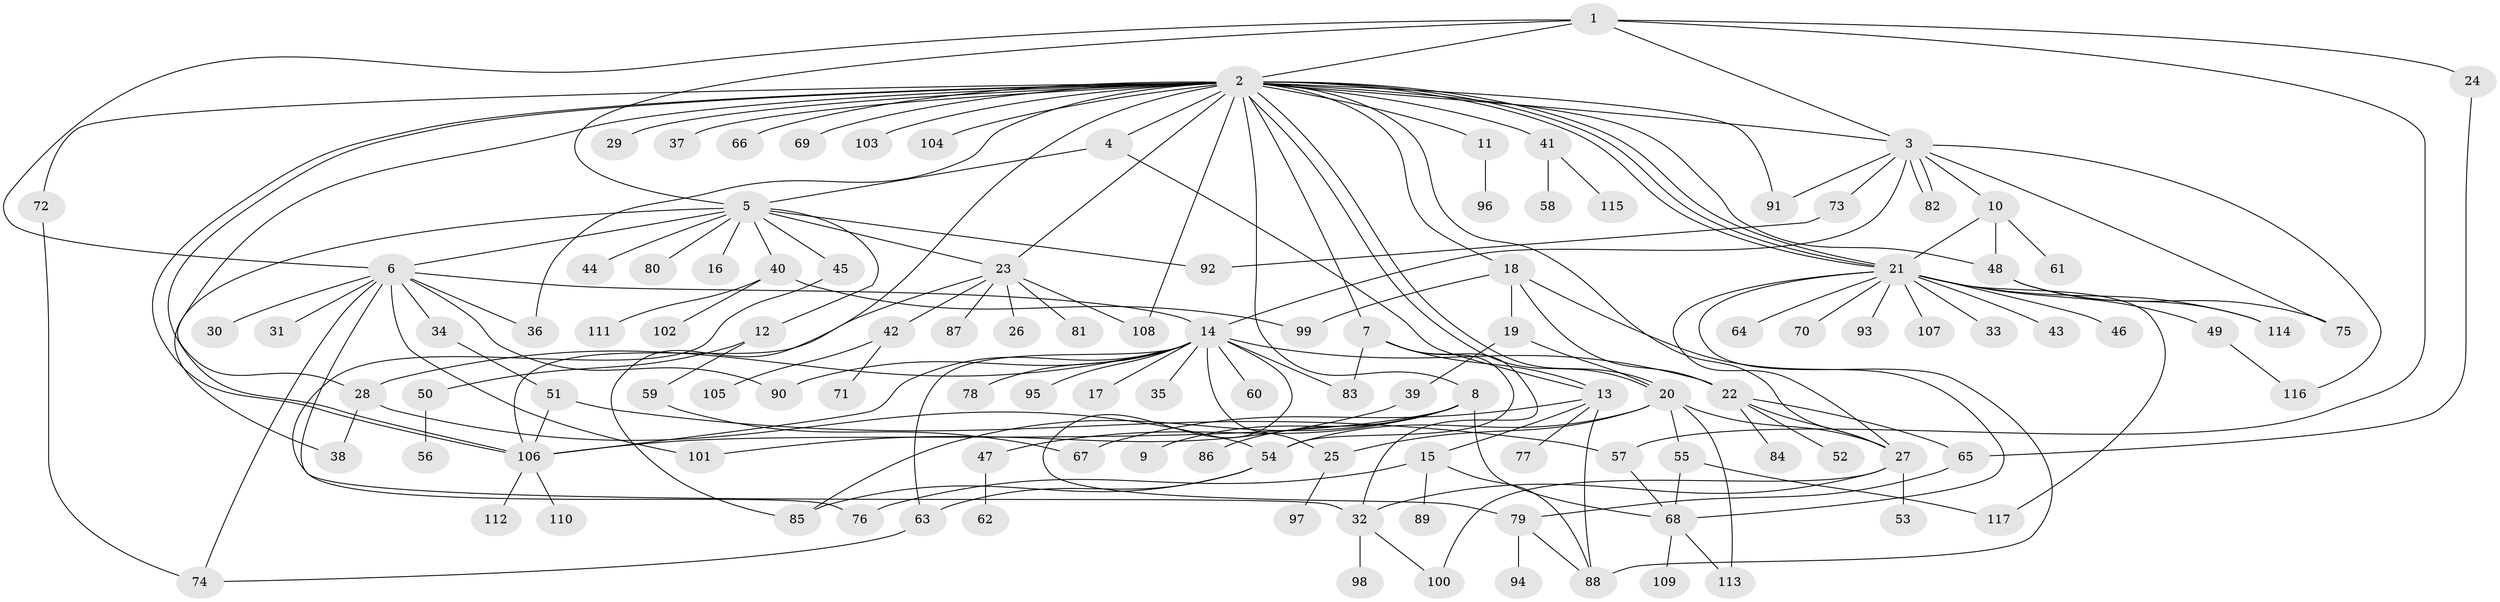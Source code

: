 // Generated by graph-tools (version 1.1) at 2025/25/03/09/25 03:25:54]
// undirected, 117 vertices, 175 edges
graph export_dot {
graph [start="1"]
  node [color=gray90,style=filled];
  1;
  2;
  3;
  4;
  5;
  6;
  7;
  8;
  9;
  10;
  11;
  12;
  13;
  14;
  15;
  16;
  17;
  18;
  19;
  20;
  21;
  22;
  23;
  24;
  25;
  26;
  27;
  28;
  29;
  30;
  31;
  32;
  33;
  34;
  35;
  36;
  37;
  38;
  39;
  40;
  41;
  42;
  43;
  44;
  45;
  46;
  47;
  48;
  49;
  50;
  51;
  52;
  53;
  54;
  55;
  56;
  57;
  58;
  59;
  60;
  61;
  62;
  63;
  64;
  65;
  66;
  67;
  68;
  69;
  70;
  71;
  72;
  73;
  74;
  75;
  76;
  77;
  78;
  79;
  80;
  81;
  82;
  83;
  84;
  85;
  86;
  87;
  88;
  89;
  90;
  91;
  92;
  93;
  94;
  95;
  96;
  97;
  98;
  99;
  100;
  101;
  102;
  103;
  104;
  105;
  106;
  107;
  108;
  109;
  110;
  111;
  112;
  113;
  114;
  115;
  116;
  117;
  1 -- 2;
  1 -- 3;
  1 -- 5;
  1 -- 6;
  1 -- 24;
  1 -- 57;
  2 -- 3;
  2 -- 4;
  2 -- 7;
  2 -- 8;
  2 -- 11;
  2 -- 18;
  2 -- 20;
  2 -- 20;
  2 -- 21;
  2 -- 21;
  2 -- 21;
  2 -- 23;
  2 -- 27;
  2 -- 28;
  2 -- 29;
  2 -- 36;
  2 -- 37;
  2 -- 41;
  2 -- 48;
  2 -- 66;
  2 -- 69;
  2 -- 72;
  2 -- 85;
  2 -- 91;
  2 -- 103;
  2 -- 104;
  2 -- 106;
  2 -- 106;
  2 -- 108;
  3 -- 10;
  3 -- 14;
  3 -- 73;
  3 -- 75;
  3 -- 82;
  3 -- 82;
  3 -- 91;
  3 -- 116;
  4 -- 5;
  4 -- 13;
  5 -- 6;
  5 -- 12;
  5 -- 16;
  5 -- 23;
  5 -- 38;
  5 -- 40;
  5 -- 44;
  5 -- 45;
  5 -- 80;
  5 -- 92;
  6 -- 14;
  6 -- 30;
  6 -- 31;
  6 -- 32;
  6 -- 34;
  6 -- 36;
  6 -- 74;
  6 -- 90;
  6 -- 101;
  7 -- 13;
  7 -- 32;
  7 -- 54;
  7 -- 83;
  8 -- 9;
  8 -- 47;
  8 -- 68;
  8 -- 85;
  8 -- 86;
  8 -- 106;
  10 -- 21;
  10 -- 48;
  10 -- 61;
  11 -- 96;
  12 -- 50;
  12 -- 59;
  13 -- 15;
  13 -- 67;
  13 -- 77;
  13 -- 88;
  14 -- 17;
  14 -- 22;
  14 -- 25;
  14 -- 28;
  14 -- 35;
  14 -- 60;
  14 -- 63;
  14 -- 78;
  14 -- 79;
  14 -- 83;
  14 -- 90;
  14 -- 95;
  14 -- 106;
  15 -- 76;
  15 -- 88;
  15 -- 89;
  18 -- 19;
  18 -- 22;
  18 -- 68;
  18 -- 99;
  19 -- 20;
  19 -- 39;
  20 -- 25;
  20 -- 27;
  20 -- 54;
  20 -- 55;
  20 -- 113;
  21 -- 27;
  21 -- 33;
  21 -- 43;
  21 -- 46;
  21 -- 49;
  21 -- 64;
  21 -- 70;
  21 -- 88;
  21 -- 93;
  21 -- 107;
  21 -- 114;
  21 -- 117;
  22 -- 27;
  22 -- 52;
  22 -- 65;
  22 -- 84;
  23 -- 26;
  23 -- 42;
  23 -- 81;
  23 -- 87;
  23 -- 106;
  23 -- 108;
  24 -- 65;
  25 -- 97;
  27 -- 32;
  27 -- 53;
  27 -- 100;
  28 -- 38;
  28 -- 54;
  32 -- 98;
  32 -- 100;
  34 -- 51;
  39 -- 101;
  40 -- 99;
  40 -- 102;
  40 -- 111;
  41 -- 58;
  41 -- 115;
  42 -- 71;
  42 -- 105;
  45 -- 76;
  47 -- 62;
  48 -- 75;
  48 -- 114;
  49 -- 116;
  50 -- 56;
  51 -- 57;
  51 -- 106;
  54 -- 63;
  54 -- 85;
  55 -- 68;
  55 -- 117;
  57 -- 68;
  59 -- 67;
  63 -- 74;
  65 -- 79;
  68 -- 109;
  68 -- 113;
  72 -- 74;
  73 -- 92;
  79 -- 88;
  79 -- 94;
  106 -- 110;
  106 -- 112;
}
